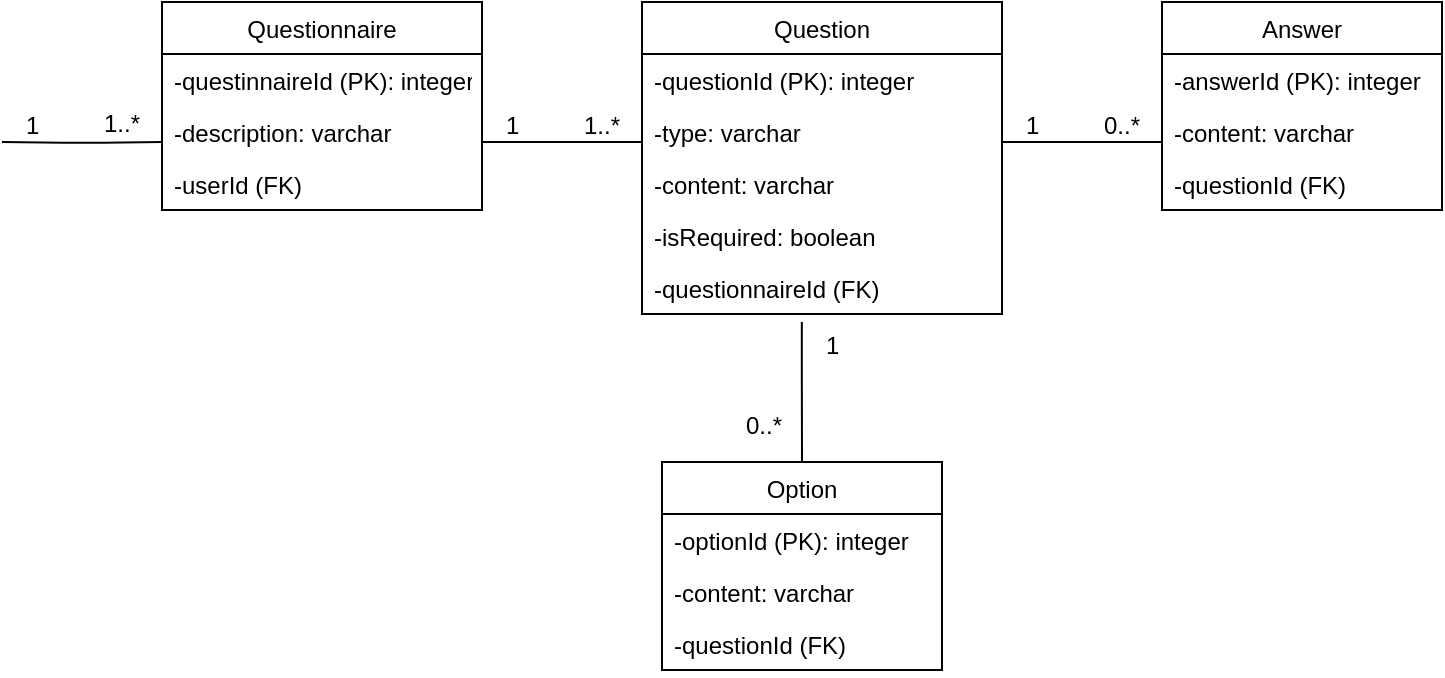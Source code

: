 <mxfile version="13.0.3" type="device"><diagram id="slWQvlrXNHQrbF5iOG3t" name="Page-1"><mxGraphModel dx="1112" dy="548" grid="1" gridSize="10" guides="1" tooltips="1" connect="1" arrows="1" fold="1" page="1" pageScale="1" pageWidth="1169" pageHeight="827" math="0" shadow="0"><root><mxCell id="0"/><mxCell id="1" parent="0"/><mxCell id="EDBI-Jvl9EPdemdqw7h8-5" value="Questionnaire" style="swimlane;fontStyle=0;childLayout=stackLayout;horizontal=1;startSize=26;fillColor=none;horizontalStack=0;resizeParent=1;resizeParentMax=0;resizeLast=0;collapsible=1;marginBottom=0;" parent="1" vertex="1"><mxGeometry x="320" y="40" width="160" height="104" as="geometry"/></mxCell><mxCell id="EDBI-Jvl9EPdemdqw7h8-6" value="-questinnaireId (PK): integer" style="text;strokeColor=none;fillColor=none;align=left;verticalAlign=top;spacingLeft=4;spacingRight=4;overflow=hidden;rotatable=0;points=[[0,0.5],[1,0.5]];portConstraint=eastwest;" parent="EDBI-Jvl9EPdemdqw7h8-5" vertex="1"><mxGeometry y="26" width="160" height="26" as="geometry"/></mxCell><mxCell id="EDBI-Jvl9EPdemdqw7h8-7" value="-description: varchar" style="text;strokeColor=none;fillColor=none;align=left;verticalAlign=top;spacingLeft=4;spacingRight=4;overflow=hidden;rotatable=0;points=[[0,0.5],[1,0.5]];portConstraint=eastwest;" parent="EDBI-Jvl9EPdemdqw7h8-5" vertex="1"><mxGeometry y="52" width="160" height="26" as="geometry"/></mxCell><mxCell id="EDBI-Jvl9EPdemdqw7h8-10" value="-userId (FK)" style="text;strokeColor=none;fillColor=none;align=left;verticalAlign=top;spacingLeft=4;spacingRight=4;overflow=hidden;rotatable=0;points=[[0,0.5],[1,0.5]];portConstraint=eastwest;" parent="EDBI-Jvl9EPdemdqw7h8-5" vertex="1"><mxGeometry y="78" width="160" height="26" as="geometry"/></mxCell><mxCell id="EDBI-Jvl9EPdemdqw7h8-11" value="Question" style="swimlane;fontStyle=0;childLayout=stackLayout;horizontal=1;startSize=26;fillColor=none;horizontalStack=0;resizeParent=1;resizeParentMax=0;resizeLast=0;collapsible=1;marginBottom=0;" parent="1" vertex="1"><mxGeometry x="560" y="40" width="180" height="156" as="geometry"/></mxCell><mxCell id="EDBI-Jvl9EPdemdqw7h8-12" value="-questionId (PK): integer" style="text;strokeColor=none;fillColor=none;align=left;verticalAlign=top;spacingLeft=4;spacingRight=4;overflow=hidden;rotatable=0;points=[[0,0.5],[1,0.5]];portConstraint=eastwest;" parent="EDBI-Jvl9EPdemdqw7h8-11" vertex="1"><mxGeometry y="26" width="180" height="26" as="geometry"/></mxCell><mxCell id="EDBI-Jvl9EPdemdqw7h8-13" value="-type: varchar" style="text;strokeColor=none;fillColor=none;align=left;verticalAlign=top;spacingLeft=4;spacingRight=4;overflow=hidden;rotatable=0;points=[[0,0.5],[1,0.5]];portConstraint=eastwest;" parent="EDBI-Jvl9EPdemdqw7h8-11" vertex="1"><mxGeometry y="52" width="180" height="26" as="geometry"/></mxCell><mxCell id="EDBI-Jvl9EPdemdqw7h8-14" value="-content: varchar" style="text;strokeColor=none;fillColor=none;align=left;verticalAlign=top;spacingLeft=4;spacingRight=4;overflow=hidden;rotatable=0;points=[[0,0.5],[1,0.5]];portConstraint=eastwest;" parent="EDBI-Jvl9EPdemdqw7h8-11" vertex="1"><mxGeometry y="78" width="180" height="26" as="geometry"/></mxCell><mxCell id="EDBI-Jvl9EPdemdqw7h8-15" value="-isRequired: boolean" style="text;strokeColor=none;fillColor=none;align=left;verticalAlign=top;spacingLeft=4;spacingRight=4;overflow=hidden;rotatable=0;points=[[0,0.5],[1,0.5]];portConstraint=eastwest;" parent="EDBI-Jvl9EPdemdqw7h8-11" vertex="1"><mxGeometry y="104" width="180" height="26" as="geometry"/></mxCell><mxCell id="EDBI-Jvl9EPdemdqw7h8-16" value="-questionnaireId (FK)" style="text;strokeColor=none;fillColor=none;align=left;verticalAlign=top;spacingLeft=4;spacingRight=4;overflow=hidden;rotatable=0;points=[[0,0.5],[1,0.5]];portConstraint=eastwest;" parent="EDBI-Jvl9EPdemdqw7h8-11" vertex="1"><mxGeometry y="130" width="180" height="26" as="geometry"/></mxCell><mxCell id="EDBI-Jvl9EPdemdqw7h8-17" value="Answer" style="swimlane;fontStyle=0;childLayout=stackLayout;horizontal=1;startSize=26;fillColor=none;horizontalStack=0;resizeParent=1;resizeParentMax=0;resizeLast=0;collapsible=1;marginBottom=0;" parent="1" vertex="1"><mxGeometry x="820" y="40" width="140" height="104" as="geometry"/></mxCell><mxCell id="EDBI-Jvl9EPdemdqw7h8-18" value="-answerId (PK): integer" style="text;strokeColor=none;fillColor=none;align=left;verticalAlign=top;spacingLeft=4;spacingRight=4;overflow=hidden;rotatable=0;points=[[0,0.5],[1,0.5]];portConstraint=eastwest;" parent="EDBI-Jvl9EPdemdqw7h8-17" vertex="1"><mxGeometry y="26" width="140" height="26" as="geometry"/></mxCell><mxCell id="EDBI-Jvl9EPdemdqw7h8-19" value="-content: varchar" style="text;strokeColor=none;fillColor=none;align=left;verticalAlign=top;spacingLeft=4;spacingRight=4;overflow=hidden;rotatable=0;points=[[0,0.5],[1,0.5]];portConstraint=eastwest;" parent="EDBI-Jvl9EPdemdqw7h8-17" vertex="1"><mxGeometry y="52" width="140" height="26" as="geometry"/></mxCell><mxCell id="EDBI-Jvl9EPdemdqw7h8-20" value="-questionId (FK)" style="text;strokeColor=none;fillColor=none;align=left;verticalAlign=top;spacingLeft=4;spacingRight=4;overflow=hidden;rotatable=0;points=[[0,0.5],[1,0.5]];portConstraint=eastwest;" parent="EDBI-Jvl9EPdemdqw7h8-17" vertex="1"><mxGeometry y="78" width="140" height="26" as="geometry"/></mxCell><mxCell id="izktMNeSEVcG2iFTmj3F-12" value="" style="endArrow=none;html=1;edgeStyle=orthogonalEdgeStyle;entryX=0;entryY=0.692;entryDx=0;entryDy=0;entryPerimeter=0;" parent="1" target="EDBI-Jvl9EPdemdqw7h8-7" edge="1"><mxGeometry relative="1" as="geometry"><mxPoint x="240" y="110" as="sourcePoint"/><mxPoint x="310" y="110" as="targetPoint"/></mxGeometry></mxCell><mxCell id="izktMNeSEVcG2iFTmj3F-13" value="&lt;font style=&quot;font-size: 12px&quot;&gt;1&lt;/font&gt;" style="resizable=0;html=1;align=left;verticalAlign=bottom;labelBackgroundColor=#ffffff;fontSize=10;" parent="izktMNeSEVcG2iFTmj3F-12" connectable="0" vertex="1"><mxGeometry x="-1" relative="1" as="geometry"><mxPoint x="10" as="offset"/></mxGeometry></mxCell><mxCell id="izktMNeSEVcG2iFTmj3F-14" value="&lt;font style=&quot;font-size: 12px&quot;&gt;1..*&lt;/font&gt;" style="resizable=0;html=1;align=right;verticalAlign=bottom;labelBackgroundColor=#ffffff;fontSize=10;" parent="izktMNeSEVcG2iFTmj3F-12" connectable="0" vertex="1"><mxGeometry x="1" relative="1" as="geometry"><mxPoint x="-10" as="offset"/></mxGeometry></mxCell><mxCell id="izktMNeSEVcG2iFTmj3F-15" value="" style="endArrow=none;html=1;edgeStyle=orthogonalEdgeStyle;entryX=0;entryY=0.692;entryDx=0;entryDy=0;entryPerimeter=0;" parent="1" edge="1"><mxGeometry relative="1" as="geometry"><mxPoint x="480" y="110.01" as="sourcePoint"/><mxPoint x="560" y="110.002" as="targetPoint"/></mxGeometry></mxCell><mxCell id="izktMNeSEVcG2iFTmj3F-16" value="&lt;font style=&quot;font-size: 12px&quot;&gt;1&lt;/font&gt;" style="resizable=0;html=1;align=left;verticalAlign=bottom;labelBackgroundColor=#ffffff;fontSize=10;" parent="izktMNeSEVcG2iFTmj3F-15" connectable="0" vertex="1"><mxGeometry x="-1" relative="1" as="geometry"><mxPoint x="10" as="offset"/></mxGeometry></mxCell><mxCell id="izktMNeSEVcG2iFTmj3F-17" value="&lt;font style=&quot;font-size: 12px&quot;&gt;1..*&lt;/font&gt;" style="resizable=0;html=1;align=right;verticalAlign=bottom;labelBackgroundColor=#ffffff;fontSize=10;" parent="izktMNeSEVcG2iFTmj3F-15" connectable="0" vertex="1"><mxGeometry x="1" relative="1" as="geometry"><mxPoint x="-10" as="offset"/></mxGeometry></mxCell><mxCell id="izktMNeSEVcG2iFTmj3F-19" value="" style="endArrow=none;html=1;edgeStyle=orthogonalEdgeStyle;entryX=0;entryY=0.692;entryDx=0;entryDy=0;entryPerimeter=0;" parent="1" edge="1"><mxGeometry relative="1" as="geometry"><mxPoint x="740" y="110.01" as="sourcePoint"/><mxPoint x="820" y="110.002" as="targetPoint"/></mxGeometry></mxCell><mxCell id="izktMNeSEVcG2iFTmj3F-20" value="&lt;font style=&quot;font-size: 12px&quot;&gt;1&lt;/font&gt;" style="resizable=0;html=1;align=left;verticalAlign=bottom;labelBackgroundColor=#ffffff;fontSize=10;" parent="izktMNeSEVcG2iFTmj3F-19" connectable="0" vertex="1"><mxGeometry x="-1" relative="1" as="geometry"><mxPoint x="10" as="offset"/></mxGeometry></mxCell><mxCell id="izktMNeSEVcG2iFTmj3F-21" value="&lt;font style=&quot;font-size: 12px&quot;&gt;0..*&lt;/font&gt;" style="resizable=0;html=1;align=right;verticalAlign=bottom;labelBackgroundColor=#ffffff;fontSize=10;" parent="izktMNeSEVcG2iFTmj3F-19" connectable="0" vertex="1"><mxGeometry x="1" relative="1" as="geometry"><mxPoint x="-10" as="offset"/></mxGeometry></mxCell><mxCell id="pZjc2Sbs7Ew2sfZnmaT3-1" value="Option" style="swimlane;fontStyle=0;childLayout=stackLayout;horizontal=1;startSize=26;fillColor=none;horizontalStack=0;resizeParent=1;resizeParentMax=0;resizeLast=0;collapsible=1;marginBottom=0;" vertex="1" parent="1"><mxGeometry x="570" y="270" width="140" height="104" as="geometry"/></mxCell><mxCell id="pZjc2Sbs7Ew2sfZnmaT3-2" value="-optionId (PK): integer" style="text;strokeColor=none;fillColor=none;align=left;verticalAlign=top;spacingLeft=4;spacingRight=4;overflow=hidden;rotatable=0;points=[[0,0.5],[1,0.5]];portConstraint=eastwest;" vertex="1" parent="pZjc2Sbs7Ew2sfZnmaT3-1"><mxGeometry y="26" width="140" height="26" as="geometry"/></mxCell><mxCell id="pZjc2Sbs7Ew2sfZnmaT3-3" value="-content: varchar" style="text;strokeColor=none;fillColor=none;align=left;verticalAlign=top;spacingLeft=4;spacingRight=4;overflow=hidden;rotatable=0;points=[[0,0.5],[1,0.5]];portConstraint=eastwest;" vertex="1" parent="pZjc2Sbs7Ew2sfZnmaT3-1"><mxGeometry y="52" width="140" height="26" as="geometry"/></mxCell><mxCell id="pZjc2Sbs7Ew2sfZnmaT3-4" value="-questionId (FK)" style="text;strokeColor=none;fillColor=none;align=left;verticalAlign=top;spacingLeft=4;spacingRight=4;overflow=hidden;rotatable=0;points=[[0,0.5],[1,0.5]];portConstraint=eastwest;" vertex="1" parent="pZjc2Sbs7Ew2sfZnmaT3-1"><mxGeometry y="78" width="140" height="26" as="geometry"/></mxCell><mxCell id="pZjc2Sbs7Ew2sfZnmaT3-5" value="" style="endArrow=none;html=1;edgeStyle=orthogonalEdgeStyle;entryX=0.5;entryY=0;entryDx=0;entryDy=0;exitX=0.444;exitY=1.154;exitDx=0;exitDy=0;exitPerimeter=0;" edge="1" parent="1" source="EDBI-Jvl9EPdemdqw7h8-16" target="pZjc2Sbs7Ew2sfZnmaT3-1"><mxGeometry relative="1" as="geometry"><mxPoint x="700" y="230.01" as="sourcePoint"/><mxPoint x="780" y="230.002" as="targetPoint"/><Array as="points"><mxPoint x="640" y="220"/><mxPoint x="640" y="220"/></Array></mxGeometry></mxCell><mxCell id="pZjc2Sbs7Ew2sfZnmaT3-6" value="&lt;font style=&quot;font-size: 12px&quot;&gt;1&lt;/font&gt;" style="resizable=0;html=1;align=left;verticalAlign=bottom;labelBackgroundColor=#ffffff;fontSize=10;" connectable="0" vertex="1" parent="pZjc2Sbs7Ew2sfZnmaT3-5"><mxGeometry x="-1" relative="1" as="geometry"><mxPoint x="10" y="20" as="offset"/></mxGeometry></mxCell><mxCell id="pZjc2Sbs7Ew2sfZnmaT3-7" value="&lt;font style=&quot;font-size: 12px&quot;&gt;0..*&lt;/font&gt;" style="resizable=0;html=1;align=right;verticalAlign=bottom;labelBackgroundColor=#ffffff;fontSize=10;" connectable="0" vertex="1" parent="pZjc2Sbs7Ew2sfZnmaT3-5"><mxGeometry x="1" relative="1" as="geometry"><mxPoint x="-10" y="-10" as="offset"/></mxGeometry></mxCell></root></mxGraphModel></diagram></mxfile>